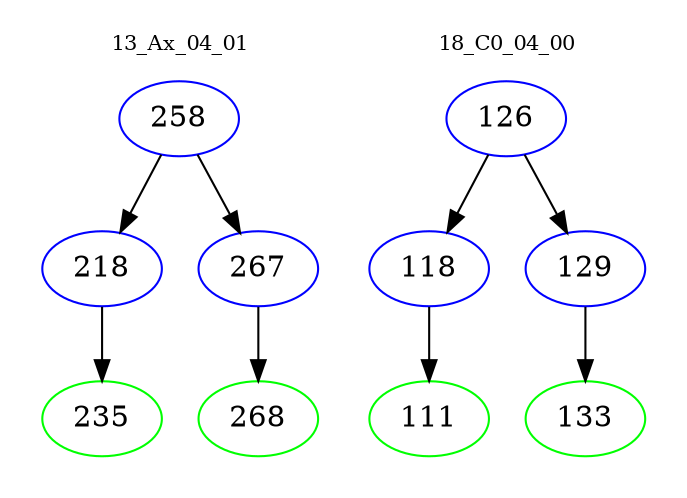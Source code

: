 digraph{
subgraph cluster_0 {
color = white
label = "13_Ax_04_01";
fontsize=10;
T0_258 [label="258", color="blue"]
T0_258 -> T0_218 [color="black"]
T0_218 [label="218", color="blue"]
T0_218 -> T0_235 [color="black"]
T0_235 [label="235", color="green"]
T0_258 -> T0_267 [color="black"]
T0_267 [label="267", color="blue"]
T0_267 -> T0_268 [color="black"]
T0_268 [label="268", color="green"]
}
subgraph cluster_1 {
color = white
label = "18_C0_04_00";
fontsize=10;
T1_126 [label="126", color="blue"]
T1_126 -> T1_118 [color="black"]
T1_118 [label="118", color="blue"]
T1_118 -> T1_111 [color="black"]
T1_111 [label="111", color="green"]
T1_126 -> T1_129 [color="black"]
T1_129 [label="129", color="blue"]
T1_129 -> T1_133 [color="black"]
T1_133 [label="133", color="green"]
}
}
